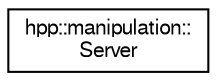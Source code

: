 digraph "Graphical Class Hierarchy"
{
  edge [fontname="FreeSans",fontsize="10",labelfontname="FreeSans",labelfontsize="10"];
  node [fontname="FreeSans",fontsize="10",shape=record];
  rankdir="LR";
  Node1 [label="hpp::manipulation::\lServer",height=0.2,width=0.4,color="black", fillcolor="white", style="filled",URL="$a00014.html"];
}
